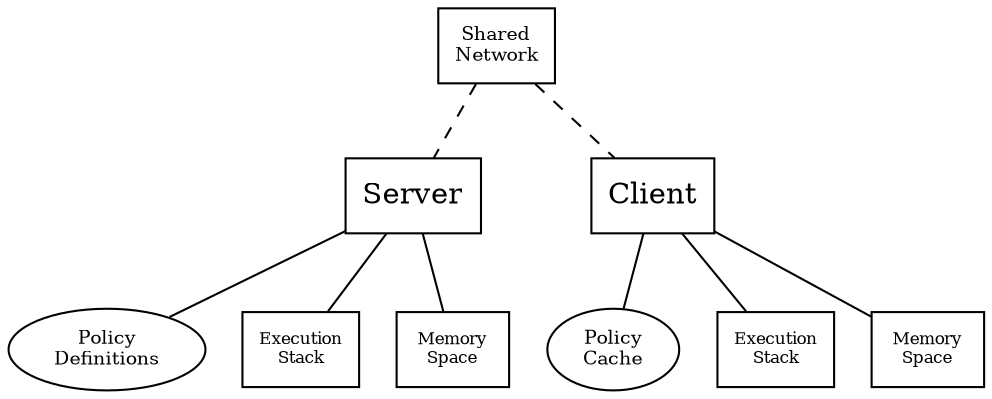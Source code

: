 #!/usr/bin/neato -Tps
digraph threats {

	root=network
	node [shape=rect];

	{
		node [fontsize=9,shape=oval]
		policies [label="Policy\nDefinitions"]
		cache    [label="Policy\nCache"]
	}

	{
		server   [label="Server"]
		network  [label="Shared\nNetwork",fontsize=9]
		client   [label="Client"]
	}

	{
		node [fontsize=8]
		server_exec  [label="Execution\nStack"]
		server_mem   [label="Memory\nSpace"]
		client_exec  [label="Execution\nStack"]
		client_mem   [label="Memory\nSpace"]
	}

	{
		edge [dir=none]
		client -> client_exec
		client -> client_mem
		client -> cache

		server -> server_exec
		server -> server_mem
		server -> policies

		edge[style=dashed]
		network -> server
		network -> client
	}

}
